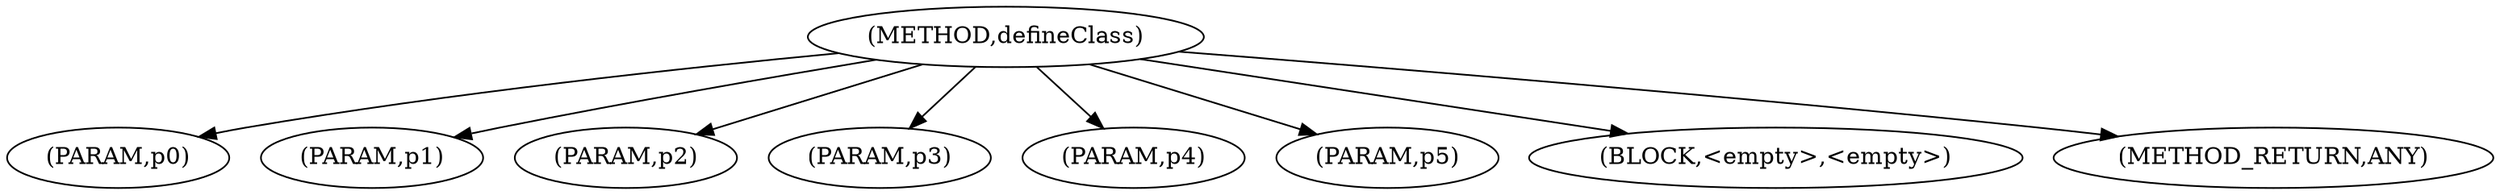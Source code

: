 digraph "defineClass" {  
"1371" [label = <(METHOD,defineClass)> ]
"1372" [label = <(PARAM,p0)> ]
"1373" [label = <(PARAM,p1)> ]
"1374" [label = <(PARAM,p2)> ]
"1375" [label = <(PARAM,p3)> ]
"1376" [label = <(PARAM,p4)> ]
"1377" [label = <(PARAM,p5)> ]
"1378" [label = <(BLOCK,&lt;empty&gt;,&lt;empty&gt;)> ]
"1379" [label = <(METHOD_RETURN,ANY)> ]
  "1371" -> "1372" 
  "1371" -> "1373" 
  "1371" -> "1378" 
  "1371" -> "1374" 
  "1371" -> "1379" 
  "1371" -> "1375" 
  "1371" -> "1376" 
  "1371" -> "1377" 
}
